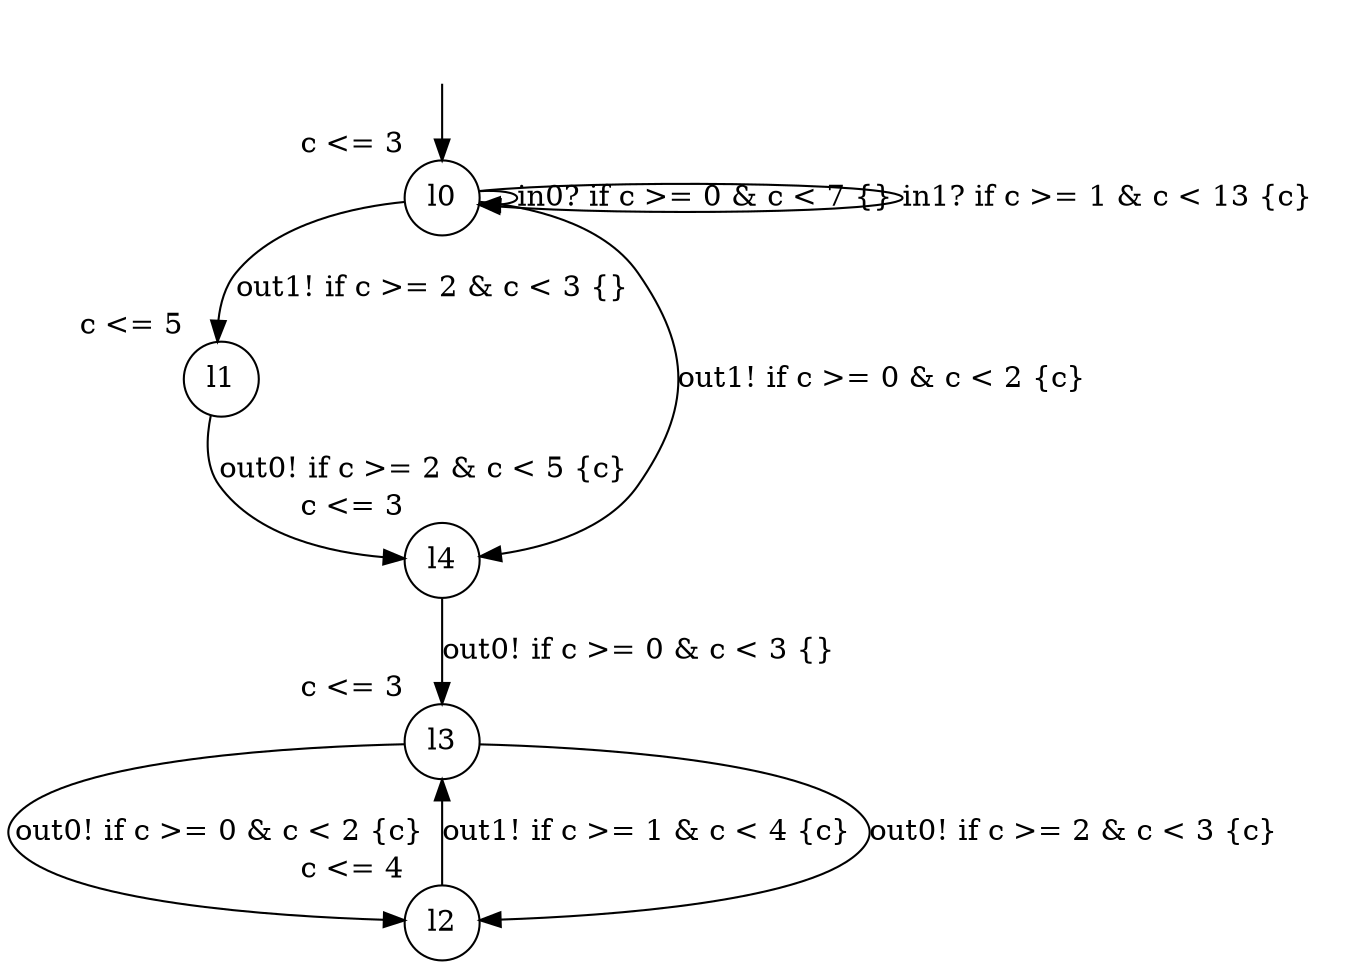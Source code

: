 digraph g {
__start0 [label="" shape="none"];
l0 [shape="circle" margin=0 label="l0", xlabel="c <= 3"];
l1 [shape="circle" margin=0 label="l1", xlabel="c <= 5"];
l2 [shape="circle" margin=0 label="l2", xlabel="c <= 4"];
l3 [shape="circle" margin=0 label="l3", xlabel="c <= 3"];
l4 [shape="circle" margin=0 label="l4", xlabel="c <= 3"];
l0 -> l0 [label="in0? if c >= 0 & c < 7 {} "];
l0 -> l0 [label="in1? if c >= 1 & c < 13 {c} "];
l0 -> l4 [label="out1! if c >= 0 & c < 2 {c} "];
l0 -> l1 [label="out1! if c >= 2 & c < 3 {} "];
l1 -> l4 [label="out0! if c >= 2 & c < 5 {c} "];
l2 -> l3 [label="out1! if c >= 1 & c < 4 {c} "];
l3 -> l2 [label="out0! if c >= 2 & c < 3 {c} "];
l3 -> l2 [label="out0! if c >= 0 & c < 2 {c} "];
l4 -> l3 [label="out0! if c >= 0 & c < 3 {} "];
__start0 -> l0;
}
